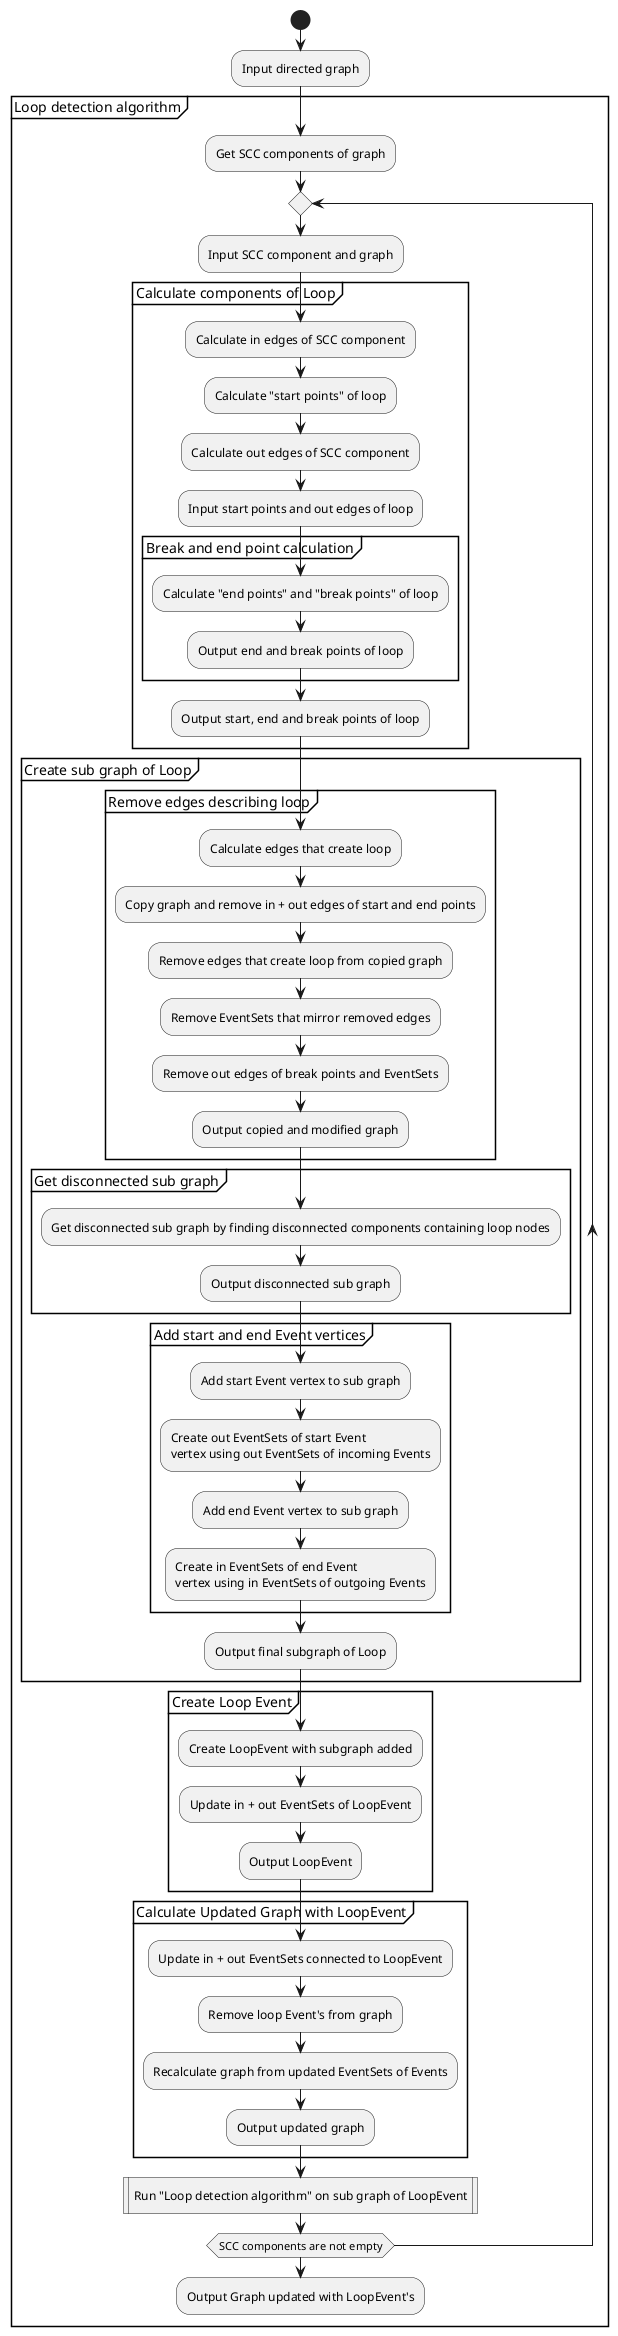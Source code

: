 @startuml
    start
    label loop_detection_algorithm
    :Input directed graph;
    partition "Loop detection algorithm" {
        :Get SCC components of graph;
        repeat
            :Input SCC component and graph;
            partition "Calculate components of Loop" {
                :Calculate in edges of SCC component;
                :Calculate "start points" of loop;
                :Calculate out edges of SCC component;
                :Input start points and out edges of loop;
                partition "Break and end point calculation" {
                    :Calculate "end points" and "break points" of loop;
                    :Output end and break points of loop;
                }
                :Output start, end and break points of loop;
            }
            partition "Create sub graph of Loop" {
                partition "Remove edges describing loop" {
                    :Calculate edges that create loop;
                    :Copy graph and remove in + out edges of start and end points;
                    :Remove edges that create loop from copied graph;
                    :Remove EventSets that mirror removed edges;
                    :Remove out edges of break points and EventSets;
                    :Output copied and modified graph;
                }
                partition "Get disconnected sub graph" {
                    :Get disconnected sub graph by finding disconnected components containing loop nodes;
                    :Output disconnected sub graph;
                }
                partition "Add start and end Event vertices" {
                    :Add start Event vertex to sub graph;
                    :Create out EventSets of start Event\nvertex using out EventSets of incoming Events;
                    :Add end Event vertex to sub graph;
                    :Create in EventSets of end Event\nvertex using in EventSets of outgoing Events;
                }
                :Output final subgraph of Loop;
            }
            partition "Create Loop Event" {
                :Create LoopEvent with subgraph added;
                :Update in + out EventSets of LoopEvent;
                :Output LoopEvent;
            }
            partition "Calculate Updated Graph with LoopEvent" {
                :Update in + out EventSets connected to LoopEvent;
                :Remove loop Event's from graph;
                :Recalculate graph from updated EventSets of Events;
                :Output updated graph;
            }
            :Run "Loop detection algorithm" on sub graph of LoopEvent|
        repeat while (SCC components are not empty)
        :Output Graph updated with LoopEvent's;
    }
@enduml